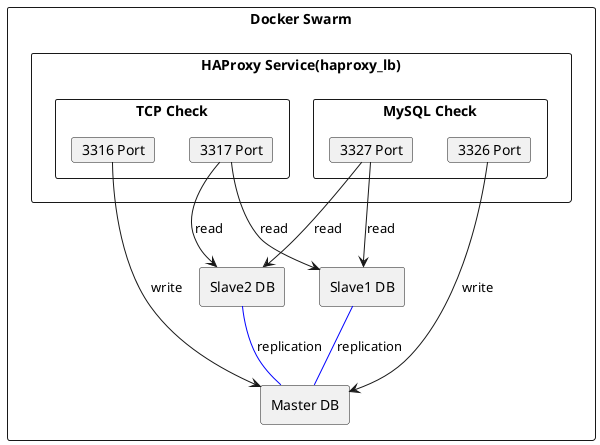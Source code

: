 @startuml

rectangle "Docker Swarm" as ds {
	rectangle "HAProxy Service(haproxy_lb)" as ns {
		rectangle "TCP Check" {
			card "3316 Port" as 3316
			card "3317 Port" as 3317
		}

		rectangle "MySQL Check" {
			card "3326 Port" as 3326
			card "3327 Port" as 3327
		}

	}
	rectangle "Master DB" as mdb
	rectangle "Slave1 DB" as s1db
	rectangle "Slave2 DB" as s2db

	mdb -[#blue]u- s1db : replication
	mdb -[#blue]l- s2db : replication

	3316 -d-> mdb : write
	3317 -d-> s1db : read
	3317 -d-> s2db :read
	3326 -d-> mdb : write
	3327 -d-> s1db : read
	3327 -d-> s2db :read
}


@enduml